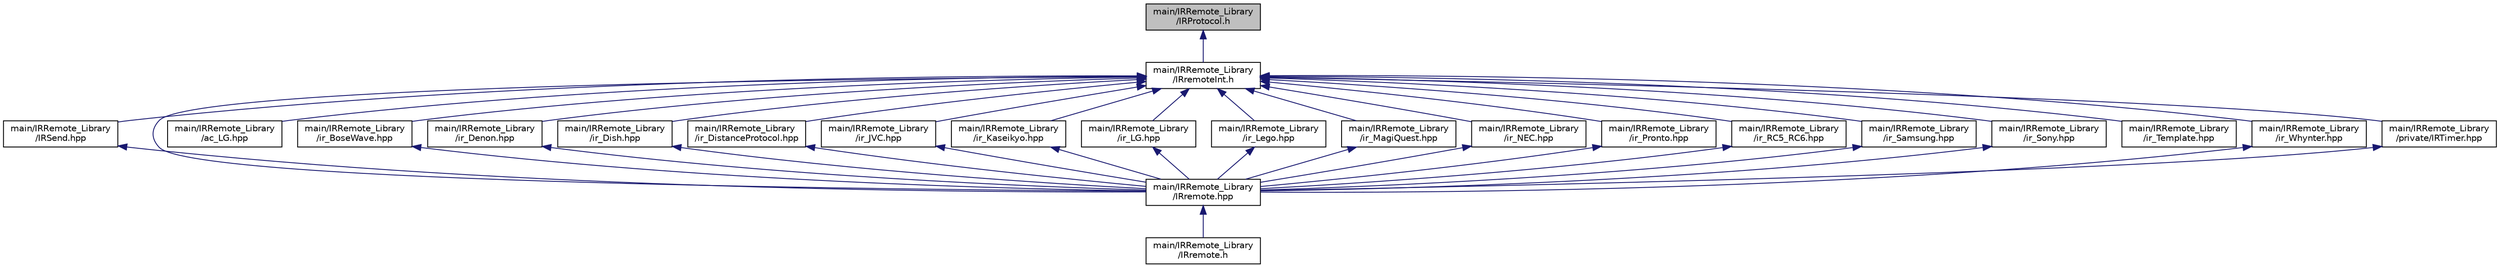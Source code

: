 digraph "main/IRRemote_Library/IRProtocol.h"
{
 // LATEX_PDF_SIZE
  edge [fontname="Helvetica",fontsize="10",labelfontname="Helvetica",labelfontsize="10"];
  node [fontname="Helvetica",fontsize="10",shape=record];
  Node1 [label="main/IRRemote_Library\l/IRProtocol.h",height=0.2,width=0.4,color="black", fillcolor="grey75", style="filled", fontcolor="black",tooltip="Common declarations for receiving and sending."];
  Node1 -> Node2 [dir="back",color="midnightblue",fontsize="10",style="solid"];
  Node2 [label="main/IRRemote_Library\l/IRremoteInt.h",height=0.2,width=0.4,color="black", fillcolor="white", style="filled",URL="$_i_rremote_int_8h.html",tooltip="Contains all declarations required for the interface to IRremote. Could not be named IRremote...."];
  Node2 -> Node3 [dir="back",color="midnightblue",fontsize="10",style="solid"];
  Node3 [label="main/IRRemote_Library\l/IRSend.hpp",height=0.2,width=0.4,color="black", fillcolor="white", style="filled",URL="$_i_r_send_8hpp.html",tooltip=" "];
  Node3 -> Node4 [dir="back",color="midnightblue",fontsize="10",style="solid"];
  Node4 [label="main/IRRemote_Library\l/IRremote.hpp",height=0.2,width=0.4,color="black", fillcolor="white", style="filled",URL="$_i_rremote_8hpp.html",tooltip="Public API to the library."];
  Node4 -> Node5 [dir="back",color="midnightblue",fontsize="10",style="solid"];
  Node5 [label="main/IRRemote_Library\l/IRremote.h",height=0.2,width=0.4,color="black", fillcolor="white", style="filled",URL="$_i_rremote_8h.html",tooltip="Stub for backward compatibility."];
  Node2 -> Node4 [dir="back",color="midnightblue",fontsize="10",style="solid"];
  Node2 -> Node6 [dir="back",color="midnightblue",fontsize="10",style="solid"];
  Node6 [label="main/IRRemote_Library\l/ac_LG.hpp",height=0.2,width=0.4,color="black", fillcolor="white", style="filled",URL="$ac___l_g_8hpp.html",tooltip=" "];
  Node2 -> Node7 [dir="back",color="midnightblue",fontsize="10",style="solid"];
  Node7 [label="main/IRRemote_Library\l/ir_BoseWave.hpp",height=0.2,width=0.4,color="black", fillcolor="white", style="filled",URL="$ir___bose_wave_8hpp.html",tooltip=" "];
  Node7 -> Node4 [dir="back",color="midnightblue",fontsize="10",style="solid"];
  Node2 -> Node8 [dir="back",color="midnightblue",fontsize="10",style="solid"];
  Node8 [label="main/IRRemote_Library\l/ir_Denon.hpp",height=0.2,width=0.4,color="black", fillcolor="white", style="filled",URL="$ir___denon_8hpp.html",tooltip=" "];
  Node8 -> Node4 [dir="back",color="midnightblue",fontsize="10",style="solid"];
  Node2 -> Node9 [dir="back",color="midnightblue",fontsize="10",style="solid"];
  Node9 [label="main/IRRemote_Library\l/ir_Dish.hpp",height=0.2,width=0.4,color="black", fillcolor="white", style="filled",URL="$ir___dish_8hpp.html",tooltip=" "];
  Node9 -> Node4 [dir="back",color="midnightblue",fontsize="10",style="solid"];
  Node2 -> Node10 [dir="back",color="midnightblue",fontsize="10",style="solid"];
  Node10 [label="main/IRRemote_Library\l/ir_DistanceProtocol.hpp",height=0.2,width=0.4,color="black", fillcolor="white", style="filled",URL="$ir___distance_protocol_8hpp.html",tooltip=" "];
  Node10 -> Node4 [dir="back",color="midnightblue",fontsize="10",style="solid"];
  Node2 -> Node11 [dir="back",color="midnightblue",fontsize="10",style="solid"];
  Node11 [label="main/IRRemote_Library\l/ir_JVC.hpp",height=0.2,width=0.4,color="black", fillcolor="white", style="filled",URL="$ir___j_v_c_8hpp.html",tooltip=" "];
  Node11 -> Node4 [dir="back",color="midnightblue",fontsize="10",style="solid"];
  Node2 -> Node12 [dir="back",color="midnightblue",fontsize="10",style="solid"];
  Node12 [label="main/IRRemote_Library\l/ir_Kaseikyo.hpp",height=0.2,width=0.4,color="black", fillcolor="white", style="filled",URL="$ir___kaseikyo_8hpp.html",tooltip=" "];
  Node12 -> Node4 [dir="back",color="midnightblue",fontsize="10",style="solid"];
  Node2 -> Node13 [dir="back",color="midnightblue",fontsize="10",style="solid"];
  Node13 [label="main/IRRemote_Library\l/ir_LG.hpp",height=0.2,width=0.4,color="black", fillcolor="white", style="filled",URL="$ir___l_g_8hpp.html",tooltip=" "];
  Node13 -> Node4 [dir="back",color="midnightblue",fontsize="10",style="solid"];
  Node2 -> Node14 [dir="back",color="midnightblue",fontsize="10",style="solid"];
  Node14 [label="main/IRRemote_Library\l/ir_Lego.hpp",height=0.2,width=0.4,color="black", fillcolor="white", style="filled",URL="$ir___lego_8hpp.html",tooltip=" "];
  Node14 -> Node4 [dir="back",color="midnightblue",fontsize="10",style="solid"];
  Node2 -> Node15 [dir="back",color="midnightblue",fontsize="10",style="solid"];
  Node15 [label="main/IRRemote_Library\l/ir_MagiQuest.hpp",height=0.2,width=0.4,color="black", fillcolor="white", style="filled",URL="$ir___magi_quest_8hpp.html",tooltip=" "];
  Node15 -> Node4 [dir="back",color="midnightblue",fontsize="10",style="solid"];
  Node2 -> Node16 [dir="back",color="midnightblue",fontsize="10",style="solid"];
  Node16 [label="main/IRRemote_Library\l/ir_NEC.hpp",height=0.2,width=0.4,color="black", fillcolor="white", style="filled",URL="$ir___n_e_c_8hpp.html",tooltip=" "];
  Node16 -> Node4 [dir="back",color="midnightblue",fontsize="10",style="solid"];
  Node2 -> Node17 [dir="back",color="midnightblue",fontsize="10",style="solid"];
  Node17 [label="main/IRRemote_Library\l/ir_Pronto.hpp",height=0.2,width=0.4,color="black", fillcolor="white", style="filled",URL="$ir___pronto_8hpp.html",tooltip=" "];
  Node17 -> Node4 [dir="back",color="midnightblue",fontsize="10",style="solid"];
  Node2 -> Node18 [dir="back",color="midnightblue",fontsize="10",style="solid"];
  Node18 [label="main/IRRemote_Library\l/ir_RC5_RC6.hpp",height=0.2,width=0.4,color="black", fillcolor="white", style="filled",URL="$ir___r_c5___r_c6_8hpp.html",tooltip=" "];
  Node18 -> Node4 [dir="back",color="midnightblue",fontsize="10",style="solid"];
  Node2 -> Node19 [dir="back",color="midnightblue",fontsize="10",style="solid"];
  Node19 [label="main/IRRemote_Library\l/ir_Samsung.hpp",height=0.2,width=0.4,color="black", fillcolor="white", style="filled",URL="$ir___samsung_8hpp.html",tooltip=" "];
  Node19 -> Node4 [dir="back",color="midnightblue",fontsize="10",style="solid"];
  Node2 -> Node20 [dir="back",color="midnightblue",fontsize="10",style="solid"];
  Node20 [label="main/IRRemote_Library\l/ir_Sony.hpp",height=0.2,width=0.4,color="black", fillcolor="white", style="filled",URL="$ir___sony_8hpp.html",tooltip=" "];
  Node20 -> Node4 [dir="back",color="midnightblue",fontsize="10",style="solid"];
  Node2 -> Node21 [dir="back",color="midnightblue",fontsize="10",style="solid"];
  Node21 [label="main/IRRemote_Library\l/ir_Template.hpp",height=0.2,width=0.4,color="black", fillcolor="white", style="filled",URL="$ir___template_8hpp.html",tooltip=" "];
  Node2 -> Node22 [dir="back",color="midnightblue",fontsize="10",style="solid"];
  Node22 [label="main/IRRemote_Library\l/ir_Whynter.hpp",height=0.2,width=0.4,color="black", fillcolor="white", style="filled",URL="$ir___whynter_8hpp.html",tooltip=" "];
  Node22 -> Node4 [dir="back",color="midnightblue",fontsize="10",style="solid"];
  Node2 -> Node23 [dir="back",color="midnightblue",fontsize="10",style="solid"];
  Node23 [label="main/IRRemote_Library\l/private/IRTimer.hpp",height=0.2,width=0.4,color="black", fillcolor="white", style="filled",URL="$_i_r_timer_8hpp.html",tooltip="All timer specific definitions are contained in this file."];
  Node23 -> Node4 [dir="back",color="midnightblue",fontsize="10",style="solid"];
}
